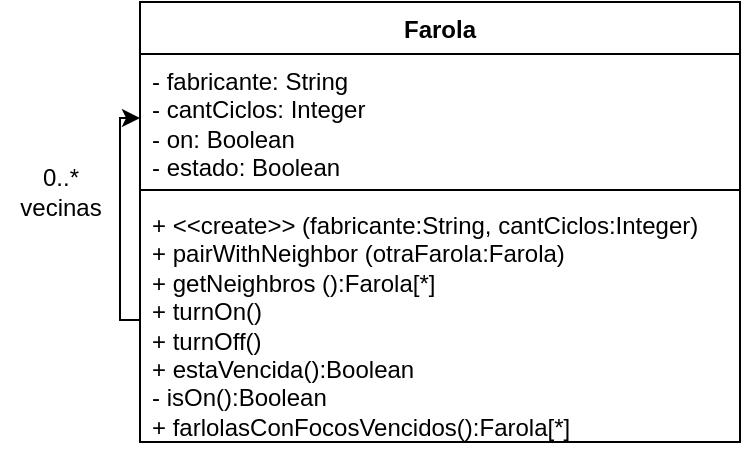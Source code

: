 <mxfile version="21.7.5" type="device">
  <diagram name="Ejercicio 20" id="7LZC55QaoygoQnSEbU2q">
    <mxGraphModel dx="408" dy="496" grid="1" gridSize="10" guides="1" tooltips="1" connect="1" arrows="1" fold="1" page="1" pageScale="1" pageWidth="827" pageHeight="1169" math="0" shadow="0">
      <root>
        <mxCell id="0" />
        <mxCell id="1" parent="0" />
        <mxCell id="k_CYZGJoUyyhWI2OBocA-1" value="Farola" style="swimlane;fontStyle=1;align=center;verticalAlign=top;childLayout=stackLayout;horizontal=1;startSize=26;horizontalStack=0;resizeParent=1;resizeParentMax=0;resizeLast=0;collapsible=1;marginBottom=0;whiteSpace=wrap;html=1;" parent="1" vertex="1">
          <mxGeometry x="290" y="40" width="300" height="220" as="geometry" />
        </mxCell>
        <mxCell id="k_CYZGJoUyyhWI2OBocA-2" value="- fabricante: String&lt;br&gt;- cantCiclos: Integer&lt;br&gt;- on: Boolean&lt;br&gt;- estado: Boolean" style="text;strokeColor=none;fillColor=none;align=left;verticalAlign=top;spacingLeft=4;spacingRight=4;overflow=hidden;rotatable=0;points=[[0,0.5],[1,0.5]];portConstraint=eastwest;whiteSpace=wrap;html=1;" parent="k_CYZGJoUyyhWI2OBocA-1" vertex="1">
          <mxGeometry y="26" width="300" height="64" as="geometry" />
        </mxCell>
        <mxCell id="k_CYZGJoUyyhWI2OBocA-3" value="" style="line;strokeWidth=1;fillColor=none;align=left;verticalAlign=middle;spacingTop=-1;spacingLeft=3;spacingRight=3;rotatable=0;labelPosition=right;points=[];portConstraint=eastwest;strokeColor=inherit;" parent="k_CYZGJoUyyhWI2OBocA-1" vertex="1">
          <mxGeometry y="90" width="300" height="8" as="geometry" />
        </mxCell>
        <mxCell id="k_CYZGJoUyyhWI2OBocA-4" value="+ &amp;lt;&amp;lt;create&amp;gt;&amp;gt; (fabricante:String, cantCiclos:Integer)&lt;br&gt;+ pairWithNeighbor (otraFarola:Farola)&lt;br&gt;+ getNeighbros ():Farola[*]&lt;br&gt;+ turnOn()&lt;br&gt;+ turnOff()&lt;br&gt;+ estaVencida():Boolean&lt;br&gt;- isOn():Boolean&lt;br&gt;+ farlolasConFocosVencidos():Farola[*]" style="text;strokeColor=none;fillColor=none;align=left;verticalAlign=top;spacingLeft=4;spacingRight=4;overflow=hidden;rotatable=0;points=[[0,0.5],[1,0.5]];portConstraint=eastwest;whiteSpace=wrap;html=1;" parent="k_CYZGJoUyyhWI2OBocA-1" vertex="1">
          <mxGeometry y="98" width="300" height="122" as="geometry" />
        </mxCell>
        <mxCell id="k_CYZGJoUyyhWI2OBocA-5" value="" style="endArrow=classic;html=1;rounded=0;exitX=0;exitY=0.5;exitDx=0;exitDy=0;entryX=0;entryY=0.5;entryDx=0;entryDy=0;edgeStyle=orthogonalEdgeStyle;" parent="k_CYZGJoUyyhWI2OBocA-1" source="k_CYZGJoUyyhWI2OBocA-4" target="k_CYZGJoUyyhWI2OBocA-2" edge="1">
          <mxGeometry width="50" height="50" relative="1" as="geometry">
            <mxPoint x="120" y="200" as="sourcePoint" />
            <mxPoint x="170" y="150" as="targetPoint" />
          </mxGeometry>
        </mxCell>
        <mxCell id="k_CYZGJoUyyhWI2OBocA-6" value="0..*&lt;br&gt;vecinas" style="text;html=1;align=center;verticalAlign=middle;resizable=0;points=[];autosize=1;strokeColor=none;fillColor=none;" parent="1" vertex="1">
          <mxGeometry x="220" y="115" width="60" height="40" as="geometry" />
        </mxCell>
      </root>
    </mxGraphModel>
  </diagram>
</mxfile>
